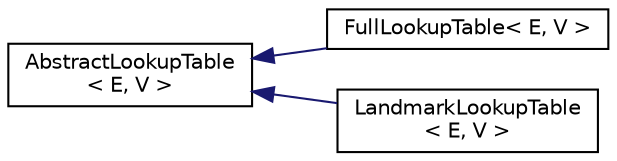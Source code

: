 digraph "Graphical Class Hierarchy"
{
  edge [fontname="Helvetica",fontsize="10",labelfontname="Helvetica",labelfontsize="10"];
  node [fontname="Helvetica",fontsize="10",shape=record];
  rankdir="LR";
  Node0 [label="AbstractLookupTable\l\< E, V \>",height=0.2,width=0.4,color="black", fillcolor="white", style="filled",URL="$de/d64/class_abstract_lookup_table.html"];
  Node0 -> Node1 [dir="back",color="midnightblue",fontsize="10",style="solid",fontname="Helvetica"];
  Node1 [label="FullLookupTable\< E, V \>",height=0.2,width=0.4,color="black", fillcolor="white", style="filled",URL="$d6/df9/class_full_lookup_table.html"];
  Node0 -> Node2 [dir="back",color="midnightblue",fontsize="10",style="solid",fontname="Helvetica"];
  Node2 [label="LandmarkLookupTable\l\< E, V \>",height=0.2,width=0.4,color="black", fillcolor="white", style="filled",URL="$da/d22/class_landmark_lookup_table.html",tooltip="Computes the shortest path through a network using the A* algorithm. "];
}

